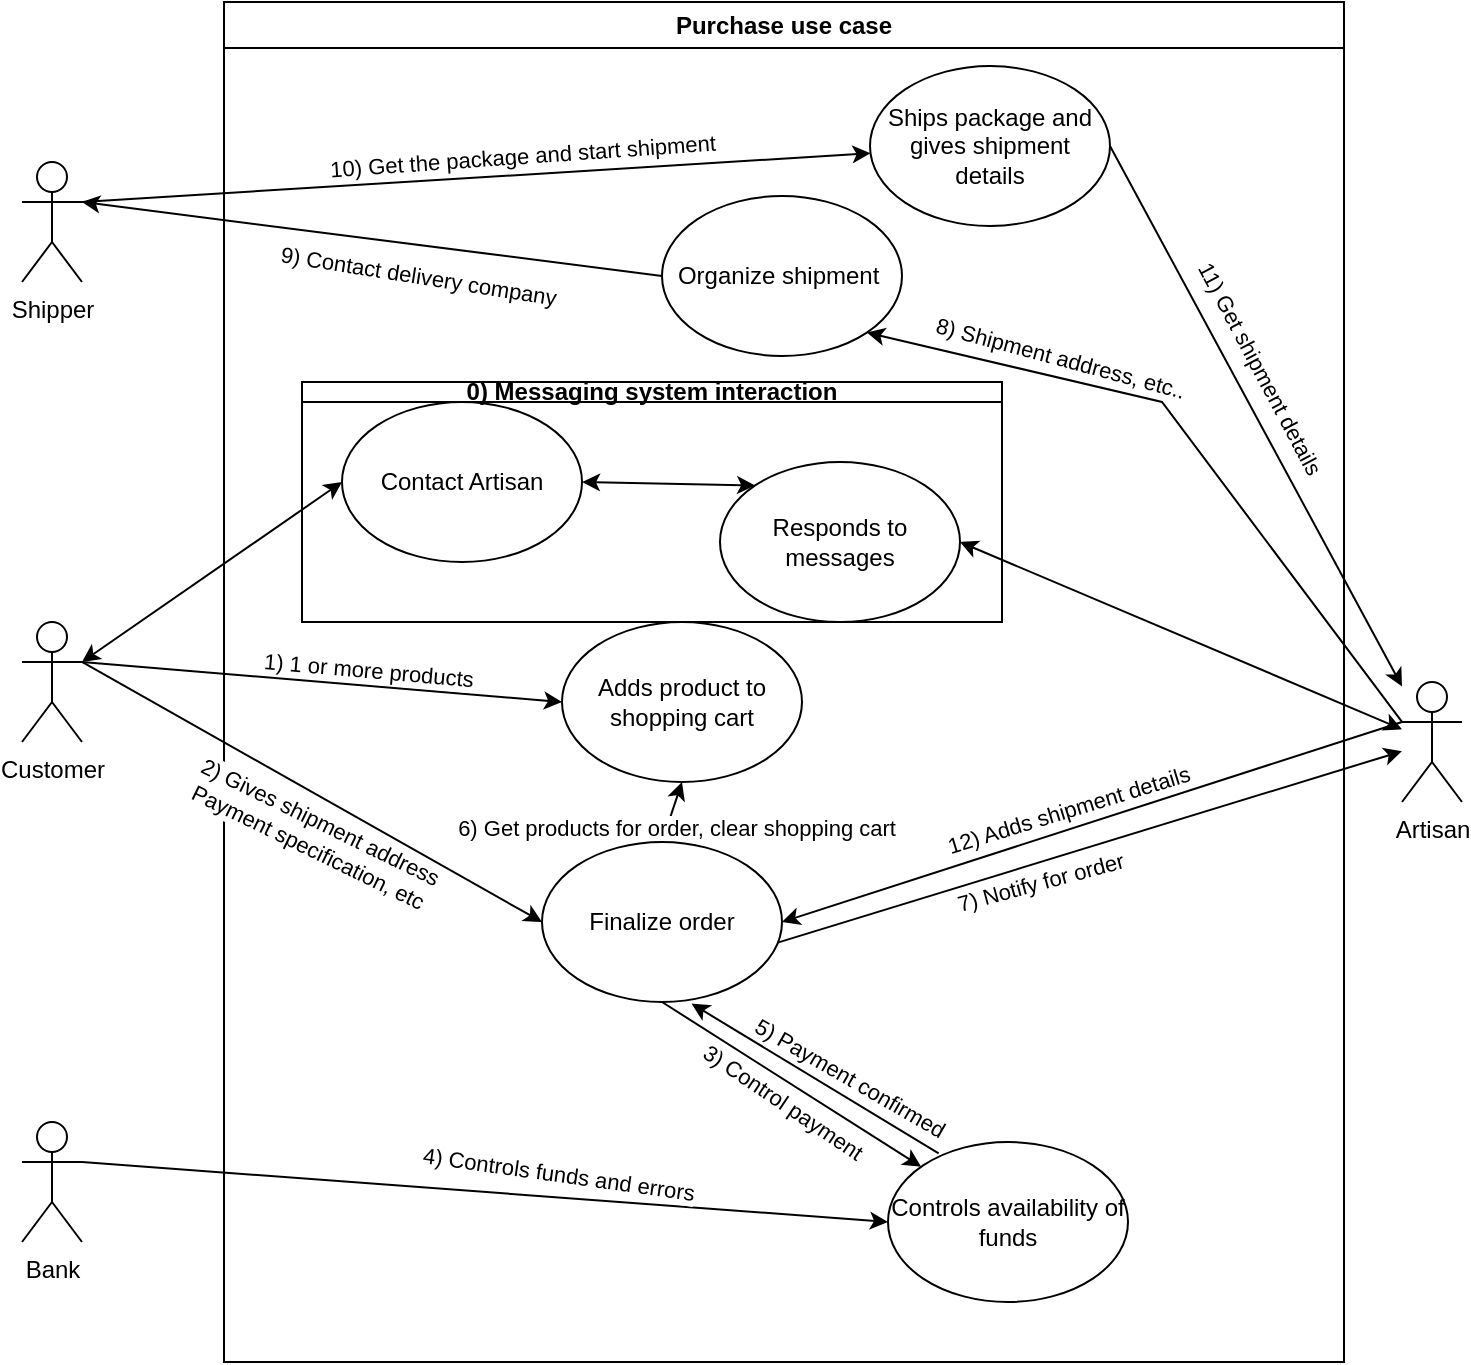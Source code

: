 <mxfile version="20.8.5" type="github">
  <diagram id="3st0NTb_qTtGM0deHDMW" name="Pagina-1">
    <mxGraphModel dx="735" dy="411" grid="1" gridSize="10" guides="1" tooltips="1" connect="1" arrows="1" fold="1" page="1" pageScale="1" pageWidth="827" pageHeight="1169" math="0" shadow="0">
      <root>
        <mxCell id="0" />
        <mxCell id="1" parent="0" />
        <mxCell id="hUgGoCdYzZ445Y3e_oQ7-1" value="Purchase use case" style="swimlane;whiteSpace=wrap;html=1;" vertex="1" parent="1">
          <mxGeometry x="161" y="40" width="560" height="680" as="geometry" />
        </mxCell>
        <mxCell id="hUgGoCdYzZ445Y3e_oQ7-6" value="Adds product to shopping cart" style="ellipse;whiteSpace=wrap;html=1;" vertex="1" parent="hUgGoCdYzZ445Y3e_oQ7-1">
          <mxGeometry x="169" y="310" width="120" height="80" as="geometry" />
        </mxCell>
        <mxCell id="hUgGoCdYzZ445Y3e_oQ7-13" style="edgeStyle=none;rounded=0;orthogonalLoop=1;jettySize=auto;html=1;exitX=0.5;exitY=1;exitDx=0;exitDy=0;" edge="1" parent="hUgGoCdYzZ445Y3e_oQ7-1" source="hUgGoCdYzZ445Y3e_oQ7-7" target="hUgGoCdYzZ445Y3e_oQ7-8">
          <mxGeometry relative="1" as="geometry" />
        </mxCell>
        <mxCell id="hUgGoCdYzZ445Y3e_oQ7-15" value="3) Control payment" style="edgeLabel;html=1;align=center;verticalAlign=middle;resizable=0;points=[];rotation=34;" vertex="1" connectable="0" parent="hUgGoCdYzZ445Y3e_oQ7-13">
          <mxGeometry x="-0.147" relative="1" as="geometry">
            <mxPoint x="5" y="15" as="offset" />
          </mxGeometry>
        </mxCell>
        <mxCell id="hUgGoCdYzZ445Y3e_oQ7-23" style="edgeStyle=none;rounded=0;orthogonalLoop=1;jettySize=auto;html=1;exitX=0.5;exitY=0;exitDx=0;exitDy=0;entryX=0.5;entryY=1;entryDx=0;entryDy=0;" edge="1" parent="hUgGoCdYzZ445Y3e_oQ7-1" source="hUgGoCdYzZ445Y3e_oQ7-7" target="hUgGoCdYzZ445Y3e_oQ7-6">
          <mxGeometry relative="1" as="geometry" />
        </mxCell>
        <mxCell id="hUgGoCdYzZ445Y3e_oQ7-24" value="6) Get products for order, clear shopping cart" style="edgeLabel;html=1;align=center;verticalAlign=middle;resizable=0;points=[];" vertex="1" connectable="0" parent="hUgGoCdYzZ445Y3e_oQ7-23">
          <mxGeometry x="0.339" y="1" relative="1" as="geometry">
            <mxPoint x="1" y="13" as="offset" />
          </mxGeometry>
        </mxCell>
        <mxCell id="hUgGoCdYzZ445Y3e_oQ7-7" value="Finalize order" style="ellipse;whiteSpace=wrap;html=1;" vertex="1" parent="hUgGoCdYzZ445Y3e_oQ7-1">
          <mxGeometry x="159" y="420" width="120" height="80" as="geometry" />
        </mxCell>
        <mxCell id="hUgGoCdYzZ445Y3e_oQ7-8" value="Controls availability of funds" style="ellipse;whiteSpace=wrap;html=1;" vertex="1" parent="hUgGoCdYzZ445Y3e_oQ7-1">
          <mxGeometry x="332" y="570" width="120" height="80" as="geometry" />
        </mxCell>
        <mxCell id="hUgGoCdYzZ445Y3e_oQ7-9" value="Organize shipment&amp;nbsp;" style="ellipse;whiteSpace=wrap;html=1;" vertex="1" parent="hUgGoCdYzZ445Y3e_oQ7-1">
          <mxGeometry x="219" y="97" width="120" height="80" as="geometry" />
        </mxCell>
        <mxCell id="hUgGoCdYzZ445Y3e_oQ7-10" value="Ships package and gives shipment details" style="ellipse;whiteSpace=wrap;html=1;" vertex="1" parent="hUgGoCdYzZ445Y3e_oQ7-1">
          <mxGeometry x="323" y="32" width="120" height="80" as="geometry" />
        </mxCell>
        <mxCell id="hUgGoCdYzZ445Y3e_oQ7-16" style="edgeStyle=none;rounded=0;orthogonalLoop=1;jettySize=auto;html=1;exitX=0.211;exitY=0.071;exitDx=0;exitDy=0;entryX=0.623;entryY=1.01;entryDx=0;entryDy=0;entryPerimeter=0;exitPerimeter=0;" edge="1" parent="hUgGoCdYzZ445Y3e_oQ7-1" source="hUgGoCdYzZ445Y3e_oQ7-8" target="hUgGoCdYzZ445Y3e_oQ7-7">
          <mxGeometry relative="1" as="geometry">
            <mxPoint x="169.6" y="472.56" as="targetPoint" />
            <mxPoint x="168.04" y="558.24" as="sourcePoint" />
          </mxGeometry>
        </mxCell>
        <mxCell id="hUgGoCdYzZ445Y3e_oQ7-17" value="5) Payment confirmed" style="edgeLabel;html=1;align=center;verticalAlign=middle;resizable=0;points=[];rotation=30;" vertex="1" connectable="0" parent="hUgGoCdYzZ445Y3e_oQ7-16">
          <mxGeometry x="0.137" relative="1" as="geometry">
            <mxPoint x="26" y="4" as="offset" />
          </mxGeometry>
        </mxCell>
        <mxCell id="hUgGoCdYzZ445Y3e_oQ7-36" value="Contact Artisan" style="ellipse;whiteSpace=wrap;html=1;" vertex="1" parent="hUgGoCdYzZ445Y3e_oQ7-1">
          <mxGeometry x="59" y="200" width="120" height="80" as="geometry" />
        </mxCell>
        <mxCell id="hUgGoCdYzZ445Y3e_oQ7-40" style="edgeStyle=none;rounded=0;orthogonalLoop=1;jettySize=auto;html=1;exitX=0;exitY=0;exitDx=0;exitDy=0;entryX=1;entryY=0.5;entryDx=0;entryDy=0;startArrow=classic;startFill=1;" edge="1" parent="hUgGoCdYzZ445Y3e_oQ7-1" source="hUgGoCdYzZ445Y3e_oQ7-39" target="hUgGoCdYzZ445Y3e_oQ7-36">
          <mxGeometry relative="1" as="geometry" />
        </mxCell>
        <mxCell id="hUgGoCdYzZ445Y3e_oQ7-39" value="Responds to messages" style="ellipse;whiteSpace=wrap;html=1;" vertex="1" parent="hUgGoCdYzZ445Y3e_oQ7-1">
          <mxGeometry x="248" y="230" width="120" height="80" as="geometry" />
        </mxCell>
        <mxCell id="hUgGoCdYzZ445Y3e_oQ7-21" style="edgeStyle=none;rounded=0;orthogonalLoop=1;jettySize=auto;html=1;exitX=1;exitY=0.333;exitDx=0;exitDy=0;exitPerimeter=0;entryX=0;entryY=0.5;entryDx=0;entryDy=0;" edge="1" parent="1" source="hUgGoCdYzZ445Y3e_oQ7-2" target="hUgGoCdYzZ445Y3e_oQ7-6">
          <mxGeometry relative="1" as="geometry" />
        </mxCell>
        <mxCell id="hUgGoCdYzZ445Y3e_oQ7-32" value="1) 1 or more products" style="edgeLabel;html=1;align=center;verticalAlign=middle;resizable=0;points=[];rotation=5;" vertex="1" connectable="0" parent="hUgGoCdYzZ445Y3e_oQ7-21">
          <mxGeometry x="0.236" y="1" relative="1" as="geometry">
            <mxPoint x="-6" y="-8" as="offset" />
          </mxGeometry>
        </mxCell>
        <mxCell id="hUgGoCdYzZ445Y3e_oQ7-22" style="edgeStyle=none;rounded=0;orthogonalLoop=1;jettySize=auto;html=1;exitX=1;exitY=0.333;exitDx=0;exitDy=0;exitPerimeter=0;entryX=0;entryY=0.5;entryDx=0;entryDy=0;" edge="1" parent="1" source="hUgGoCdYzZ445Y3e_oQ7-2" target="hUgGoCdYzZ445Y3e_oQ7-7">
          <mxGeometry relative="1" as="geometry" />
        </mxCell>
        <mxCell id="hUgGoCdYzZ445Y3e_oQ7-33" value="2) Gives shipment address&lt;br&gt;Payment specification, etc" style="edgeLabel;html=1;align=center;verticalAlign=middle;resizable=0;points=[];rotation=26;" vertex="1" connectable="0" parent="hUgGoCdYzZ445Y3e_oQ7-22">
          <mxGeometry x="0.188" relative="1" as="geometry">
            <mxPoint x="-21" y="8" as="offset" />
          </mxGeometry>
        </mxCell>
        <mxCell id="hUgGoCdYzZ445Y3e_oQ7-38" style="edgeStyle=none;rounded=0;orthogonalLoop=1;jettySize=auto;html=1;exitX=1;exitY=0.333;exitDx=0;exitDy=0;exitPerimeter=0;entryX=0;entryY=0.5;entryDx=0;entryDy=0;startArrow=classic;startFill=1;" edge="1" parent="1" source="hUgGoCdYzZ445Y3e_oQ7-2" target="hUgGoCdYzZ445Y3e_oQ7-36">
          <mxGeometry relative="1" as="geometry" />
        </mxCell>
        <mxCell id="hUgGoCdYzZ445Y3e_oQ7-2" value="Customer" style="shape=umlActor;verticalLabelPosition=bottom;verticalAlign=top;html=1;outlineConnect=0;" vertex="1" parent="1">
          <mxGeometry x="60" y="350" width="30" height="60" as="geometry" />
        </mxCell>
        <mxCell id="hUgGoCdYzZ445Y3e_oQ7-27" style="edgeStyle=none;rounded=0;orthogonalLoop=1;jettySize=auto;html=1;exitX=1;exitY=0.333;exitDx=0;exitDy=0;exitPerimeter=0;" edge="1" parent="1" source="hUgGoCdYzZ445Y3e_oQ7-3" target="hUgGoCdYzZ445Y3e_oQ7-10">
          <mxGeometry relative="1" as="geometry" />
        </mxCell>
        <mxCell id="hUgGoCdYzZ445Y3e_oQ7-35" value="10) Get the package and start shipment" style="edgeLabel;html=1;align=center;verticalAlign=middle;resizable=0;points=[];rotation=-4;" vertex="1" connectable="0" parent="hUgGoCdYzZ445Y3e_oQ7-27">
          <mxGeometry x="-0.07" y="2" relative="1" as="geometry">
            <mxPoint x="37" y="-10" as="offset" />
          </mxGeometry>
        </mxCell>
        <mxCell id="hUgGoCdYzZ445Y3e_oQ7-3" value="Shipper" style="shape=umlActor;verticalLabelPosition=bottom;verticalAlign=top;html=1;outlineConnect=0;" vertex="1" parent="1">
          <mxGeometry x="60" y="120" width="30" height="60" as="geometry" />
        </mxCell>
        <mxCell id="hUgGoCdYzZ445Y3e_oQ7-14" style="edgeStyle=none;rounded=0;orthogonalLoop=1;jettySize=auto;html=1;exitX=1;exitY=0.333;exitDx=0;exitDy=0;exitPerimeter=0;entryX=0;entryY=0.5;entryDx=0;entryDy=0;" edge="1" parent="1" source="hUgGoCdYzZ445Y3e_oQ7-4" target="hUgGoCdYzZ445Y3e_oQ7-8">
          <mxGeometry relative="1" as="geometry" />
        </mxCell>
        <mxCell id="hUgGoCdYzZ445Y3e_oQ7-34" value="4) Controls funds and errors" style="edgeLabel;html=1;align=center;verticalAlign=middle;resizable=0;points=[];rotation=8;" vertex="1" connectable="0" parent="hUgGoCdYzZ445Y3e_oQ7-14">
          <mxGeometry x="0.196" relative="1" as="geometry">
            <mxPoint x="-3" y="-12" as="offset" />
          </mxGeometry>
        </mxCell>
        <mxCell id="hUgGoCdYzZ445Y3e_oQ7-4" value="Bank" style="shape=umlActor;verticalLabelPosition=bottom;verticalAlign=top;html=1;outlineConnect=0;" vertex="1" parent="1">
          <mxGeometry x="60" y="600" width="30" height="60" as="geometry" />
        </mxCell>
        <mxCell id="hUgGoCdYzZ445Y3e_oQ7-11" style="rounded=0;orthogonalLoop=1;jettySize=auto;html=1;exitX=0;exitY=0.333;exitDx=0;exitDy=0;exitPerimeter=0;entryX=1;entryY=0.5;entryDx=0;entryDy=0;" edge="1" parent="1" source="hUgGoCdYzZ445Y3e_oQ7-5" target="hUgGoCdYzZ445Y3e_oQ7-7">
          <mxGeometry relative="1" as="geometry" />
        </mxCell>
        <mxCell id="hUgGoCdYzZ445Y3e_oQ7-12" value="12) Adds shipment details" style="edgeLabel;html=1;align=center;verticalAlign=middle;resizable=0;points=[];rotation=-17;" vertex="1" connectable="0" parent="hUgGoCdYzZ445Y3e_oQ7-11">
          <mxGeometry x="0.077" y="-1" relative="1" as="geometry">
            <mxPoint y="-9" as="offset" />
          </mxGeometry>
        </mxCell>
        <mxCell id="hUgGoCdYzZ445Y3e_oQ7-25" style="edgeStyle=none;rounded=0;orthogonalLoop=1;jettySize=auto;html=1;exitX=0;exitY=0.333;exitDx=0;exitDy=0;exitPerimeter=0;entryX=1;entryY=1;entryDx=0;entryDy=0;" edge="1" parent="1" source="hUgGoCdYzZ445Y3e_oQ7-5" target="hUgGoCdYzZ445Y3e_oQ7-9">
          <mxGeometry relative="1" as="geometry">
            <Array as="points">
              <mxPoint x="630" y="240" />
            </Array>
          </mxGeometry>
        </mxCell>
        <mxCell id="hUgGoCdYzZ445Y3e_oQ7-26" value="8) Shipment address, etc.." style="edgeLabel;html=1;align=center;verticalAlign=middle;resizable=0;points=[];rotation=15;" vertex="1" connectable="0" parent="hUgGoCdYzZ445Y3e_oQ7-25">
          <mxGeometry x="0.177" relative="1" as="geometry">
            <mxPoint x="-44" y="-21" as="offset" />
          </mxGeometry>
        </mxCell>
        <mxCell id="hUgGoCdYzZ445Y3e_oQ7-5" value="Artisan" style="shape=umlActor;verticalLabelPosition=bottom;verticalAlign=top;html=1;outlineConnect=0;" vertex="1" parent="1">
          <mxGeometry x="750" y="380" width="30" height="60" as="geometry" />
        </mxCell>
        <mxCell id="hUgGoCdYzZ445Y3e_oQ7-18" style="edgeStyle=none;rounded=0;orthogonalLoop=1;jettySize=auto;html=1;exitX=0.982;exitY=0.629;exitDx=0;exitDy=0;exitPerimeter=0;" edge="1" parent="1" source="hUgGoCdYzZ445Y3e_oQ7-7" target="hUgGoCdYzZ445Y3e_oQ7-5">
          <mxGeometry relative="1" as="geometry" />
        </mxCell>
        <mxCell id="hUgGoCdYzZ445Y3e_oQ7-20" value="7) Notify for order" style="edgeLabel;html=1;align=center;verticalAlign=middle;resizable=0;points=[];rotation=-15;" vertex="1" connectable="0" parent="hUgGoCdYzZ445Y3e_oQ7-18">
          <mxGeometry x="-0.156" y="2" relative="1" as="geometry">
            <mxPoint y="12" as="offset" />
          </mxGeometry>
        </mxCell>
        <mxCell id="hUgGoCdYzZ445Y3e_oQ7-28" style="edgeStyle=none;rounded=0;orthogonalLoop=1;jettySize=auto;html=1;exitX=0;exitY=0.5;exitDx=0;exitDy=0;" edge="1" parent="1" source="hUgGoCdYzZ445Y3e_oQ7-9">
          <mxGeometry relative="1" as="geometry">
            <mxPoint x="90" y="140" as="targetPoint" />
          </mxGeometry>
        </mxCell>
        <mxCell id="hUgGoCdYzZ445Y3e_oQ7-29" value="9) Contact delivery company" style="edgeLabel;html=1;align=center;verticalAlign=middle;resizable=0;points=[];rotation=9;" vertex="1" connectable="0" parent="hUgGoCdYzZ445Y3e_oQ7-28">
          <mxGeometry x="0.121" y="1" relative="1" as="geometry">
            <mxPoint x="41" y="19" as="offset" />
          </mxGeometry>
        </mxCell>
        <mxCell id="hUgGoCdYzZ445Y3e_oQ7-30" style="edgeStyle=none;rounded=0;orthogonalLoop=1;jettySize=auto;html=1;exitX=1;exitY=0.5;exitDx=0;exitDy=0;" edge="1" parent="1" source="hUgGoCdYzZ445Y3e_oQ7-10" target="hUgGoCdYzZ445Y3e_oQ7-5">
          <mxGeometry relative="1" as="geometry" />
        </mxCell>
        <mxCell id="hUgGoCdYzZ445Y3e_oQ7-31" value="11) Get shipment details" style="edgeLabel;html=1;align=center;verticalAlign=middle;resizable=0;points=[];rotation=62;" vertex="1" connectable="0" parent="hUgGoCdYzZ445Y3e_oQ7-30">
          <mxGeometry x="-0.191" y="-1" relative="1" as="geometry">
            <mxPoint x="17" y="1" as="offset" />
          </mxGeometry>
        </mxCell>
        <mxCell id="hUgGoCdYzZ445Y3e_oQ7-37" style="edgeStyle=none;rounded=0;orthogonalLoop=1;jettySize=auto;html=1;startArrow=classic;startFill=1;exitX=1;exitY=0.5;exitDx=0;exitDy=0;" edge="1" parent="1" source="hUgGoCdYzZ445Y3e_oQ7-39" target="hUgGoCdYzZ445Y3e_oQ7-5">
          <mxGeometry relative="1" as="geometry">
            <mxPoint x="540" y="320" as="sourcePoint" />
          </mxGeometry>
        </mxCell>
        <mxCell id="hUgGoCdYzZ445Y3e_oQ7-41" value="0) Messaging system interaction" style="swimlane;whiteSpace=wrap;html=1;startSize=10;" vertex="1" parent="1">
          <mxGeometry x="200" y="230" width="350" height="120" as="geometry" />
        </mxCell>
      </root>
    </mxGraphModel>
  </diagram>
</mxfile>
